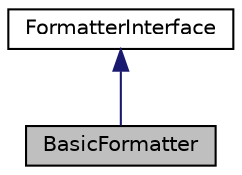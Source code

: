 digraph "BasicFormatter"
{
  edge [fontname="Helvetica",fontsize="10",labelfontname="Helvetica",labelfontsize="10"];
  node [fontname="Helvetica",fontsize="10",shape=record];
  Node1 [label="BasicFormatter",height=0.2,width=0.4,color="black", fillcolor="grey75", style="filled", fontcolor="black"];
  Node2 -> Node1 [dir="back",color="midnightblue",fontsize="10",style="solid",fontname="Helvetica"];
  Node2 [label="FormatterInterface",height=0.2,width=0.4,color="black", fillcolor="white", style="filled",URL="$interface_aura_1_1_intl_1_1_formatter_interface.html"];
}
